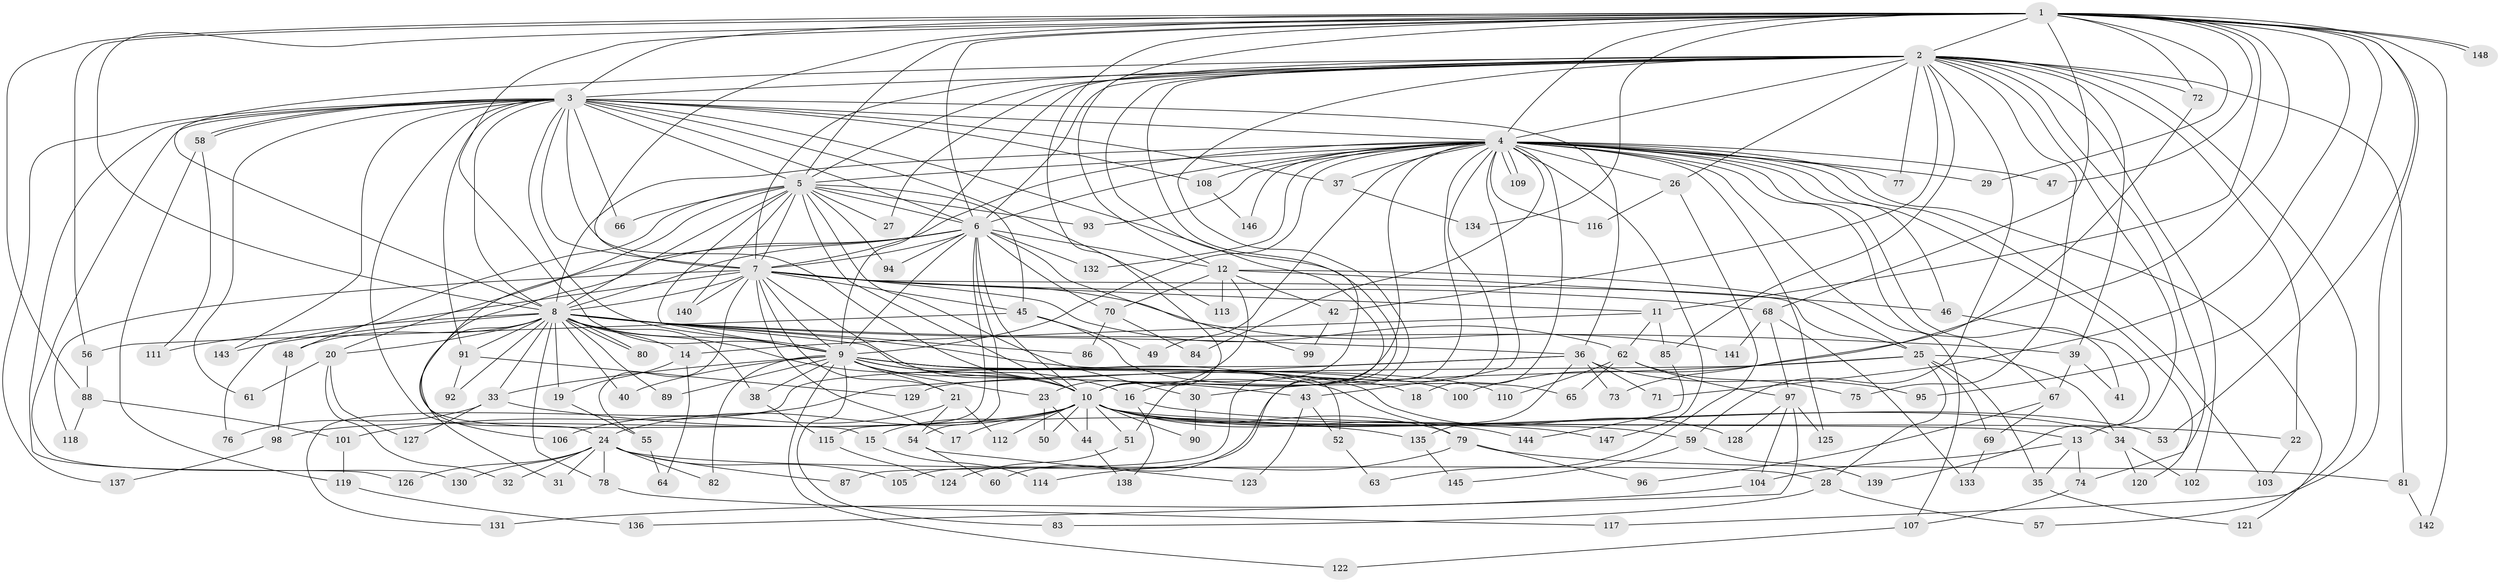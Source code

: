 // Generated by graph-tools (version 1.1) at 2025/13/03/09/25 04:13:56]
// undirected, 148 vertices, 321 edges
graph export_dot {
graph [start="1"]
  node [color=gray90,style=filled];
  1;
  2;
  3;
  4;
  5;
  6;
  7;
  8;
  9;
  10;
  11;
  12;
  13;
  14;
  15;
  16;
  17;
  18;
  19;
  20;
  21;
  22;
  23;
  24;
  25;
  26;
  27;
  28;
  29;
  30;
  31;
  32;
  33;
  34;
  35;
  36;
  37;
  38;
  39;
  40;
  41;
  42;
  43;
  44;
  45;
  46;
  47;
  48;
  49;
  50;
  51;
  52;
  53;
  54;
  55;
  56;
  57;
  58;
  59;
  60;
  61;
  62;
  63;
  64;
  65;
  66;
  67;
  68;
  69;
  70;
  71;
  72;
  73;
  74;
  75;
  76;
  77;
  78;
  79;
  80;
  81;
  82;
  83;
  84;
  85;
  86;
  87;
  88;
  89;
  90;
  91;
  92;
  93;
  94;
  95;
  96;
  97;
  98;
  99;
  100;
  101;
  102;
  103;
  104;
  105;
  106;
  107;
  108;
  109;
  110;
  111;
  112;
  113;
  114;
  115;
  116;
  117;
  118;
  119;
  120;
  121;
  122;
  123;
  124;
  125;
  126;
  127;
  128;
  129;
  130;
  131;
  132;
  133;
  134;
  135;
  136;
  137;
  138;
  139;
  140;
  141;
  142;
  143;
  144;
  145;
  146;
  147;
  148;
  1 -- 2;
  1 -- 3;
  1 -- 4;
  1 -- 5;
  1 -- 6;
  1 -- 7;
  1 -- 8;
  1 -- 9;
  1 -- 10;
  1 -- 11;
  1 -- 12;
  1 -- 29;
  1 -- 47;
  1 -- 53;
  1 -- 56;
  1 -- 68;
  1 -- 71;
  1 -- 72;
  1 -- 88;
  1 -- 95;
  1 -- 100;
  1 -- 117;
  1 -- 134;
  1 -- 142;
  1 -- 148;
  1 -- 148;
  2 -- 3;
  2 -- 4;
  2 -- 5;
  2 -- 6;
  2 -- 7;
  2 -- 8;
  2 -- 9;
  2 -- 10;
  2 -- 13;
  2 -- 22;
  2 -- 26;
  2 -- 27;
  2 -- 39;
  2 -- 42;
  2 -- 51;
  2 -- 57;
  2 -- 59;
  2 -- 60;
  2 -- 72;
  2 -- 74;
  2 -- 75;
  2 -- 77;
  2 -- 81;
  2 -- 85;
  2 -- 102;
  3 -- 4;
  3 -- 5;
  3 -- 6;
  3 -- 7;
  3 -- 8;
  3 -- 9;
  3 -- 10;
  3 -- 16;
  3 -- 24;
  3 -- 36;
  3 -- 37;
  3 -- 58;
  3 -- 58;
  3 -- 61;
  3 -- 66;
  3 -- 91;
  3 -- 108;
  3 -- 113;
  3 -- 126;
  3 -- 130;
  3 -- 137;
  3 -- 143;
  4 -- 5;
  4 -- 6;
  4 -- 7;
  4 -- 8;
  4 -- 9;
  4 -- 10;
  4 -- 18;
  4 -- 26;
  4 -- 29;
  4 -- 37;
  4 -- 41;
  4 -- 43;
  4 -- 46;
  4 -- 47;
  4 -- 49;
  4 -- 67;
  4 -- 77;
  4 -- 84;
  4 -- 87;
  4 -- 93;
  4 -- 103;
  4 -- 105;
  4 -- 107;
  4 -- 108;
  4 -- 109;
  4 -- 109;
  4 -- 116;
  4 -- 120;
  4 -- 121;
  4 -- 125;
  4 -- 132;
  4 -- 146;
  4 -- 147;
  5 -- 6;
  5 -- 7;
  5 -- 8;
  5 -- 9;
  5 -- 10;
  5 -- 15;
  5 -- 27;
  5 -- 30;
  5 -- 45;
  5 -- 48;
  5 -- 66;
  5 -- 93;
  5 -- 94;
  5 -- 140;
  6 -- 7;
  6 -- 8;
  6 -- 9;
  6 -- 10;
  6 -- 12;
  6 -- 20;
  6 -- 54;
  6 -- 70;
  6 -- 94;
  6 -- 99;
  6 -- 106;
  6 -- 115;
  6 -- 132;
  7 -- 8;
  7 -- 9;
  7 -- 10;
  7 -- 11;
  7 -- 17;
  7 -- 21;
  7 -- 25;
  7 -- 45;
  7 -- 55;
  7 -- 62;
  7 -- 68;
  7 -- 76;
  7 -- 118;
  7 -- 140;
  7 -- 141;
  8 -- 9;
  8 -- 10;
  8 -- 14;
  8 -- 19;
  8 -- 20;
  8 -- 31;
  8 -- 33;
  8 -- 36;
  8 -- 38;
  8 -- 39;
  8 -- 40;
  8 -- 48;
  8 -- 52;
  8 -- 78;
  8 -- 80;
  8 -- 80;
  8 -- 86;
  8 -- 89;
  8 -- 91;
  8 -- 92;
  8 -- 110;
  8 -- 111;
  8 -- 143;
  9 -- 10;
  9 -- 16;
  9 -- 18;
  9 -- 21;
  9 -- 23;
  9 -- 33;
  9 -- 38;
  9 -- 40;
  9 -- 43;
  9 -- 79;
  9 -- 82;
  9 -- 83;
  9 -- 89;
  9 -- 100;
  9 -- 122;
  9 -- 128;
  10 -- 13;
  10 -- 15;
  10 -- 17;
  10 -- 24;
  10 -- 34;
  10 -- 44;
  10 -- 50;
  10 -- 51;
  10 -- 53;
  10 -- 59;
  10 -- 79;
  10 -- 90;
  10 -- 98;
  10 -- 112;
  10 -- 144;
  10 -- 147;
  11 -- 14;
  11 -- 62;
  11 -- 85;
  12 -- 23;
  12 -- 25;
  12 -- 42;
  12 -- 46;
  12 -- 70;
  12 -- 113;
  13 -- 35;
  13 -- 74;
  13 -- 104;
  14 -- 19;
  14 -- 64;
  15 -- 114;
  16 -- 22;
  16 -- 138;
  19 -- 55;
  20 -- 32;
  20 -- 61;
  20 -- 127;
  21 -- 54;
  21 -- 106;
  21 -- 112;
  22 -- 103;
  23 -- 44;
  23 -- 50;
  24 -- 28;
  24 -- 31;
  24 -- 32;
  24 -- 78;
  24 -- 82;
  24 -- 87;
  24 -- 105;
  24 -- 126;
  24 -- 130;
  25 -- 28;
  25 -- 30;
  25 -- 34;
  25 -- 35;
  25 -- 69;
  25 -- 129;
  26 -- 63;
  26 -- 116;
  28 -- 57;
  28 -- 83;
  30 -- 90;
  33 -- 76;
  33 -- 127;
  33 -- 135;
  34 -- 102;
  34 -- 120;
  35 -- 121;
  36 -- 71;
  36 -- 73;
  36 -- 95;
  36 -- 101;
  36 -- 131;
  36 -- 135;
  37 -- 134;
  38 -- 115;
  39 -- 41;
  39 -- 67;
  42 -- 99;
  43 -- 52;
  43 -- 123;
  44 -- 138;
  45 -- 49;
  45 -- 56;
  45 -- 65;
  46 -- 139;
  48 -- 98;
  51 -- 124;
  52 -- 63;
  54 -- 60;
  54 -- 123;
  55 -- 64;
  56 -- 88;
  58 -- 111;
  58 -- 119;
  59 -- 139;
  59 -- 145;
  62 -- 65;
  62 -- 75;
  62 -- 97;
  62 -- 110;
  67 -- 69;
  67 -- 96;
  68 -- 97;
  68 -- 133;
  68 -- 141;
  69 -- 133;
  70 -- 84;
  70 -- 86;
  72 -- 73;
  74 -- 107;
  78 -- 117;
  79 -- 81;
  79 -- 96;
  79 -- 114;
  81 -- 142;
  85 -- 144;
  88 -- 101;
  88 -- 118;
  91 -- 92;
  91 -- 129;
  97 -- 104;
  97 -- 125;
  97 -- 128;
  97 -- 136;
  98 -- 137;
  101 -- 119;
  104 -- 131;
  107 -- 122;
  108 -- 146;
  115 -- 124;
  119 -- 136;
  135 -- 145;
}
